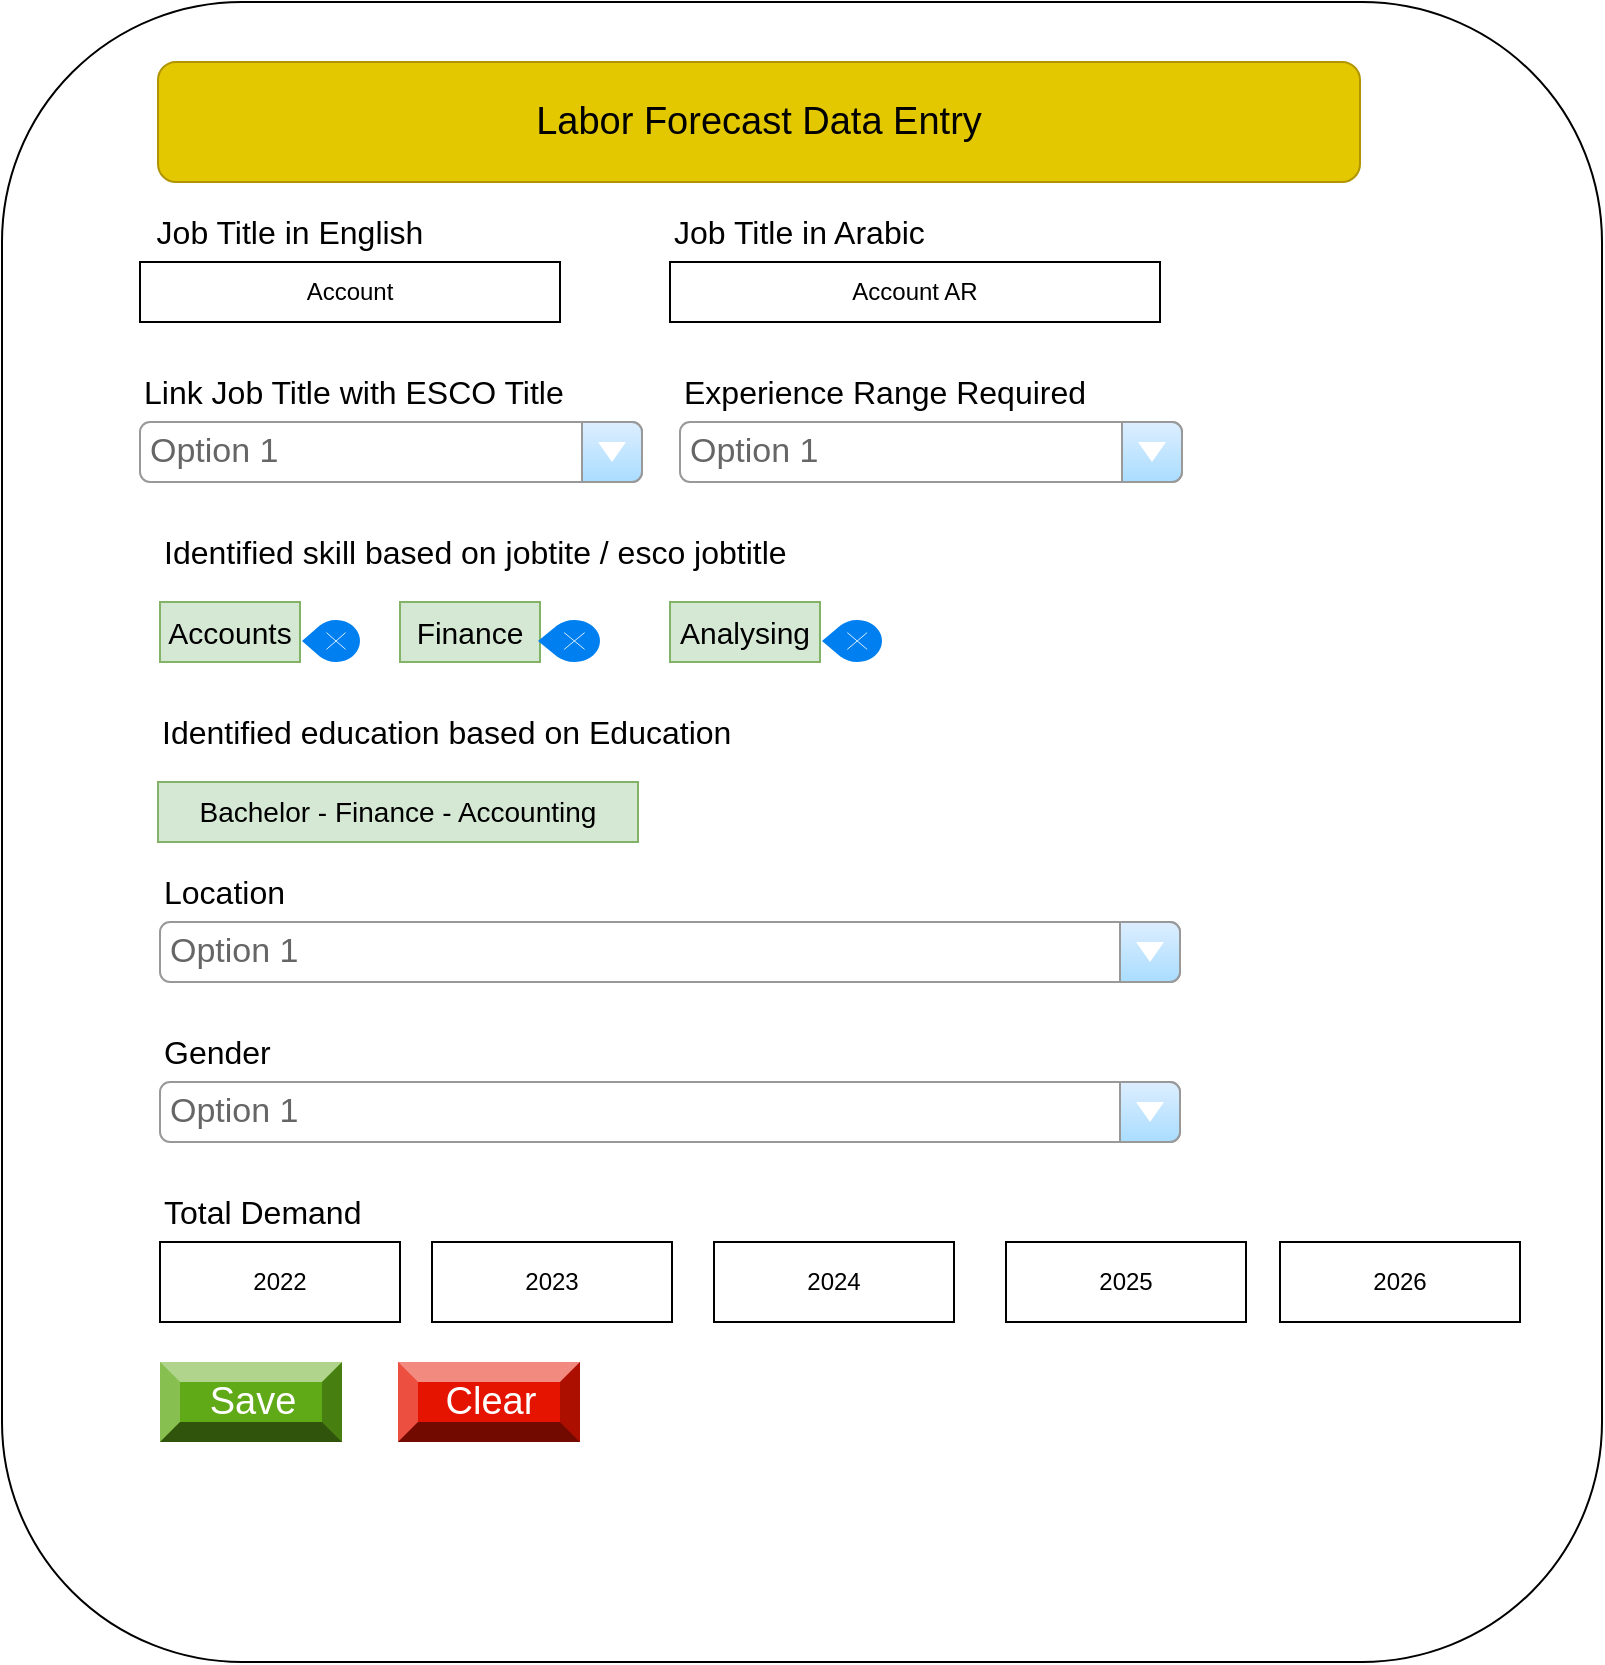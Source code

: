 <mxfile version="16.0.0" type="github">
  <diagram id="PRxmrCBXnUBW7XRWhcjo" name="Page-1">
    <mxGraphModel dx="2066" dy="1044" grid="1" gridSize="10" guides="1" tooltips="1" connect="1" arrows="1" fold="1" page="1" pageScale="1" pageWidth="850" pageHeight="1100" math="0" shadow="0">
      <root>
        <mxCell id="0" />
        <mxCell id="1" parent="0" />
        <mxCell id="9LqdM0wit8PEot4bu2QV-55" value="" style="rounded=1;whiteSpace=wrap;html=1;fontSize=19;" parent="1" vertex="1">
          <mxGeometry x="30" y="10" width="800" height="830" as="geometry" />
        </mxCell>
        <mxCell id="9LqdM0wit8PEot4bu2QV-1" value="Account" style="rounded=0;whiteSpace=wrap;html=1;" parent="1" vertex="1">
          <mxGeometry x="99" y="140" width="210" height="30" as="geometry" />
        </mxCell>
        <mxCell id="9LqdM0wit8PEot4bu2QV-2" value="Account AR" style="rounded=0;whiteSpace=wrap;html=1;" parent="1" vertex="1">
          <mxGeometry x="364" y="140" width="245" height="30" as="geometry" />
        </mxCell>
        <mxCell id="9LqdM0wit8PEot4bu2QV-3" value="&lt;font style=&quot;font-size: 16px&quot;&gt;Job Title in English&lt;/font&gt;" style="text;html=1;strokeColor=none;fillColor=none;align=center;verticalAlign=middle;whiteSpace=wrap;rounded=0;" parent="1" vertex="1">
          <mxGeometry x="99" y="110" width="150" height="30" as="geometry" />
        </mxCell>
        <mxCell id="9LqdM0wit8PEot4bu2QV-4" value="&lt;font style=&quot;font-size: 16px&quot;&gt;Job Title in Arabic&lt;/font&gt;" style="text;html=1;strokeColor=none;fillColor=none;align=left;verticalAlign=middle;whiteSpace=wrap;rounded=0;" parent="1" vertex="1">
          <mxGeometry x="364" y="110" width="155" height="30" as="geometry" />
        </mxCell>
        <mxCell id="9LqdM0wit8PEot4bu2QV-6" value="&lt;font style=&quot;font-size: 16px&quot;&gt;Link Job Title with ESCO Title&lt;/font&gt;" style="text;html=1;strokeColor=none;fillColor=none;align=left;verticalAlign=middle;whiteSpace=wrap;rounded=0;" parent="1" vertex="1">
          <mxGeometry x="99" y="190" width="240" height="30" as="geometry" />
        </mxCell>
        <mxCell id="9LqdM0wit8PEot4bu2QV-8" value="&lt;font style=&quot;font-size: 16px&quot;&gt;Identified skill based on jobtite / esco jobtitle&lt;/font&gt;" style="text;html=1;strokeColor=none;fillColor=none;align=left;verticalAlign=middle;whiteSpace=wrap;rounded=0;" parent="1" vertex="1">
          <mxGeometry x="109" y="270" width="340" height="30" as="geometry" />
        </mxCell>
        <mxCell id="9LqdM0wit8PEot4bu2QV-10" value="&lt;font style=&quot;font-size: 15px&quot;&gt;Accounts&lt;/font&gt;" style="text;html=1;strokeColor=#82b366;fillColor=#d5e8d4;align=center;verticalAlign=middle;whiteSpace=wrap;rounded=0;" parent="1" vertex="1">
          <mxGeometry x="109" y="310" width="70" height="30" as="geometry" />
        </mxCell>
        <mxCell id="9LqdM0wit8PEot4bu2QV-13" value="&lt;font style=&quot;font-size: 14px&quot;&gt;Bachelor - Finance - Accounting&lt;/font&gt;" style="text;html=1;strokeColor=#82b366;fillColor=#d5e8d4;align=center;verticalAlign=middle;whiteSpace=wrap;rounded=0;" parent="1" vertex="1">
          <mxGeometry x="108" y="400" width="240" height="30" as="geometry" />
        </mxCell>
        <mxCell id="9LqdM0wit8PEot4bu2QV-15" value="&lt;font style=&quot;font-size: 19px&quot;&gt;Labor Forecast Data Entry&lt;/font&gt;" style="rounded=1;whiteSpace=wrap;html=1;fillColor=#e3c800;fontColor=#000000;strokeColor=#B09500;" parent="1" vertex="1">
          <mxGeometry x="108" y="40" width="601" height="60" as="geometry" />
        </mxCell>
        <mxCell id="9LqdM0wit8PEot4bu2QV-17" value="Option 1" style="strokeWidth=1;shadow=0;dashed=0;align=center;html=1;shape=mxgraph.mockup.forms.comboBox;strokeColor=#999999;fillColor=#ddeeff;align=left;fillColor2=#aaddff;mainText=;fontColor=#666666;fontSize=17;spacingLeft=3;" parent="1" vertex="1">
          <mxGeometry x="99" y="220" width="251" height="30" as="geometry" />
        </mxCell>
        <mxCell id="9LqdM0wit8PEot4bu2QV-30" value="&lt;span style=&quot;font-size: 15px&quot;&gt;Finance&lt;/span&gt;" style="text;html=1;strokeColor=#82b366;fillColor=#d5e8d4;align=center;verticalAlign=middle;whiteSpace=wrap;rounded=0;" parent="1" vertex="1">
          <mxGeometry x="229" y="310" width="70" height="30" as="geometry" />
        </mxCell>
        <mxCell id="9LqdM0wit8PEot4bu2QV-31" value="&lt;span style=&quot;font-size: 15px&quot;&gt;Analysing&lt;/span&gt;" style="text;html=1;strokeColor=#82b366;fillColor=#d5e8d4;align=center;verticalAlign=middle;whiteSpace=wrap;rounded=0;" parent="1" vertex="1">
          <mxGeometry x="364" y="310" width="75" height="30" as="geometry" />
        </mxCell>
        <mxCell id="9LqdM0wit8PEot4bu2QV-32" value="" style="html=1;verticalLabelPosition=bottom;labelBackgroundColor=#ffffff;verticalAlign=top;shadow=0;dashed=0;strokeWidth=2;shape=mxgraph.ios7.misc.remove;fillColor=#0080f0;strokeColor=#ffffff;sketch=0;fontSize=15;" parent="1" vertex="1">
          <mxGeometry x="180" y="319" width="29" height="21" as="geometry" />
        </mxCell>
        <mxCell id="9LqdM0wit8PEot4bu2QV-35" value="" style="html=1;verticalLabelPosition=bottom;labelBackgroundColor=#ffffff;verticalAlign=top;shadow=0;dashed=0;strokeWidth=2;shape=mxgraph.ios7.misc.remove;fillColor=#0080f0;strokeColor=#ffffff;sketch=0;fontSize=15;" parent="1" vertex="1">
          <mxGeometry x="298" y="319" width="31" height="21" as="geometry" />
        </mxCell>
        <mxCell id="9LqdM0wit8PEot4bu2QV-36" value="" style="html=1;verticalLabelPosition=bottom;labelBackgroundColor=#ffffff;verticalAlign=top;shadow=0;dashed=0;strokeWidth=2;shape=mxgraph.ios7.misc.remove;fillColor=#0080f0;strokeColor=#ffffff;sketch=0;fontSize=15;" parent="1" vertex="1">
          <mxGeometry x="440" y="319" width="30" height="21" as="geometry" />
        </mxCell>
        <mxCell id="9LqdM0wit8PEot4bu2QV-40" value="&lt;font style=&quot;font-size: 16px&quot;&gt;Identified education based on Education&lt;/font&gt;" style="text;html=1;strokeColor=none;fillColor=none;align=left;verticalAlign=middle;whiteSpace=wrap;rounded=0;" parent="1" vertex="1">
          <mxGeometry x="108" y="360" width="340" height="30" as="geometry" />
        </mxCell>
        <mxCell id="9LqdM0wit8PEot4bu2QV-42" value="Option 1" style="strokeWidth=1;shadow=0;dashed=0;align=center;html=1;shape=mxgraph.mockup.forms.comboBox;strokeColor=#999999;fillColor=#ddeeff;align=left;fillColor2=#aaddff;mainText=;fontColor=#666666;fontSize=17;spacingLeft=3;" parent="1" vertex="1">
          <mxGeometry x="109" y="470" width="510" height="30" as="geometry" />
        </mxCell>
        <mxCell id="9LqdM0wit8PEot4bu2QV-41" value="&lt;font style=&quot;font-size: 16px&quot;&gt;Location&lt;/font&gt;" style="text;html=1;strokeColor=none;fillColor=none;align=left;verticalAlign=middle;whiteSpace=wrap;rounded=0;" parent="1" vertex="1">
          <mxGeometry x="109" y="440" width="210" height="30" as="geometry" />
        </mxCell>
        <mxCell id="9LqdM0wit8PEot4bu2QV-43" value="&lt;font style=&quot;font-size: 16px&quot;&gt;Gender&lt;/font&gt;" style="text;html=1;strokeColor=none;fillColor=none;align=left;verticalAlign=middle;whiteSpace=wrap;rounded=0;" parent="1" vertex="1">
          <mxGeometry x="109" y="520" width="210" height="30" as="geometry" />
        </mxCell>
        <mxCell id="9LqdM0wit8PEot4bu2QV-44" value="Option 1" style="strokeWidth=1;shadow=0;dashed=0;align=center;html=1;shape=mxgraph.mockup.forms.comboBox;strokeColor=#999999;fillColor=#ddeeff;align=left;fillColor2=#aaddff;mainText=;fontColor=#666666;fontSize=17;spacingLeft=3;" parent="1" vertex="1">
          <mxGeometry x="109" y="550" width="510" height="30" as="geometry" />
        </mxCell>
        <mxCell id="9LqdM0wit8PEot4bu2QV-45" value="&lt;span style=&quot;font-size: 16px&quot;&gt;Total Demand&lt;/span&gt;" style="text;html=1;strokeColor=none;fillColor=none;align=left;verticalAlign=middle;whiteSpace=wrap;rounded=0;" parent="1" vertex="1">
          <mxGeometry x="109" y="600" width="340" height="30" as="geometry" />
        </mxCell>
        <mxCell id="9LqdM0wit8PEot4bu2QV-46" value="2022" style="rounded=0;whiteSpace=wrap;html=1;" parent="1" vertex="1">
          <mxGeometry x="109" y="630" width="120" height="40" as="geometry" />
        </mxCell>
        <mxCell id="9LqdM0wit8PEot4bu2QV-47" value="2023" style="rounded=0;whiteSpace=wrap;html=1;" parent="1" vertex="1">
          <mxGeometry x="245" y="630" width="120" height="40" as="geometry" />
        </mxCell>
        <mxCell id="9LqdM0wit8PEot4bu2QV-48" value="2024" style="rounded=0;whiteSpace=wrap;html=1;" parent="1" vertex="1">
          <mxGeometry x="386" y="630" width="120" height="40" as="geometry" />
        </mxCell>
        <mxCell id="9LqdM0wit8PEot4bu2QV-49" value="2025" style="rounded=0;whiteSpace=wrap;html=1;" parent="1" vertex="1">
          <mxGeometry x="532" y="630" width="120" height="40" as="geometry" />
        </mxCell>
        <mxCell id="9LqdM0wit8PEot4bu2QV-51" value="2026" style="rounded=0;whiteSpace=wrap;html=1;" parent="1" vertex="1">
          <mxGeometry x="669" y="630" width="120" height="40" as="geometry" />
        </mxCell>
        <mxCell id="9LqdM0wit8PEot4bu2QV-52" value="Clear" style="labelPosition=center;verticalLabelPosition=middle;align=center;html=1;shape=mxgraph.basic.shaded_button;dx=10;fillColor=#e51400;strokeColor=#B20000;fontSize=19;fontColor=#ffffff;" parent="1" vertex="1">
          <mxGeometry x="228" y="690" width="91" height="40" as="geometry" />
        </mxCell>
        <mxCell id="9LqdM0wit8PEot4bu2QV-54" value="Save" style="labelPosition=center;verticalLabelPosition=middle;align=center;html=1;shape=mxgraph.basic.shaded_button;dx=10;fillColor=#60a917;strokeColor=#2D7600;fontSize=19;fontColor=#ffffff;" parent="1" vertex="1">
          <mxGeometry x="109" y="690" width="91" height="40" as="geometry" />
        </mxCell>
        <mxCell id="BjY1yBMkL4CdeLZPpDlu-1" value="&lt;font style=&quot;font-size: 16px&quot;&gt;Experience Range Required&lt;/font&gt;" style="text;html=1;strokeColor=none;fillColor=none;align=left;verticalAlign=middle;whiteSpace=wrap;rounded=0;" vertex="1" parent="1">
          <mxGeometry x="369" y="190" width="240" height="30" as="geometry" />
        </mxCell>
        <mxCell id="BjY1yBMkL4CdeLZPpDlu-2" value="Option 1" style="strokeWidth=1;shadow=0;dashed=0;align=center;html=1;shape=mxgraph.mockup.forms.comboBox;strokeColor=#999999;fillColor=#ddeeff;align=left;fillColor2=#aaddff;mainText=;fontColor=#666666;fontSize=17;spacingLeft=3;" vertex="1" parent="1">
          <mxGeometry x="369" y="220" width="251" height="30" as="geometry" />
        </mxCell>
      </root>
    </mxGraphModel>
  </diagram>
</mxfile>
